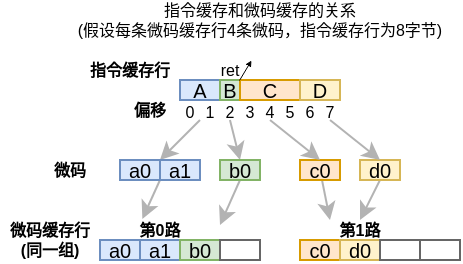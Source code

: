 <mxfile version="21.2.8" type="device">
  <diagram id="Vp3gCRHIlM6B2Je_Rki0" name="第 1 页">
    <mxGraphModel dx="573" dy="362" grid="1" gridSize="10" guides="1" tooltips="1" connect="1" arrows="1" fold="1" page="1" pageScale="1" pageWidth="827" pageHeight="1169" math="0" shadow="0">
      <root>
        <mxCell id="0" />
        <mxCell id="1" parent="0" />
        <mxCell id="51" style="edgeStyle=none;html=1;entryX=0;entryY=0;entryDx=0;entryDy=0;fontSize=8;exitX=1;exitY=1;exitDx=0;exitDy=0;strokeColor=#B3B3B3;fillColor=#bac8d3;" parent="1" source="12" target="23" edge="1">
          <mxGeometry relative="1" as="geometry">
            <mxPoint x="111" y="60" as="sourcePoint" />
          </mxGeometry>
        </mxCell>
        <mxCell id="2" value="A" style="rounded=0;whiteSpace=wrap;html=1;fontSize=10;fillColor=#dae8fc;strokeColor=#6c8ebf;" parent="1" vertex="1">
          <mxGeometry x="120" y="40" width="20" height="10" as="geometry" />
        </mxCell>
        <mxCell id="52" style="edgeStyle=none;html=1;entryX=0.5;entryY=0;entryDx=0;entryDy=0;fontSize=8;exitX=0.5;exitY=1;exitDx=0;exitDy=0;strokeColor=#B3B3B3;" parent="1" source="14" target="33" edge="1">
          <mxGeometry relative="1" as="geometry">
            <mxPoint x="141" y="70" as="sourcePoint" />
          </mxGeometry>
        </mxCell>
        <mxCell id="3" value="B" style="rounded=0;whiteSpace=wrap;html=1;fontSize=10;fillColor=#d5e8d4;strokeColor=#82b366;" parent="1" vertex="1">
          <mxGeometry x="140" y="40" width="10" height="10" as="geometry" />
        </mxCell>
        <mxCell id="4" value="C" style="rounded=0;whiteSpace=wrap;html=1;fontSize=10;fillColor=#ffe6cc;strokeColor=#d79b00;" parent="1" vertex="1">
          <mxGeometry x="150" y="40" width="30" height="10" as="geometry" />
        </mxCell>
        <mxCell id="5" value="D" style="rounded=0;whiteSpace=wrap;html=1;fontSize=10;fillColor=#fff2cc;strokeColor=#d6b656;" parent="1" vertex="1">
          <mxGeometry x="180" y="40" width="20" height="10" as="geometry" />
        </mxCell>
        <mxCell id="11" value="" style="group" parent="1" vertex="1" connectable="0">
          <mxGeometry x="120" y="50" width="80" height="10" as="geometry" />
        </mxCell>
        <mxCell id="12" value="&lt;span style=&quot;font-size: 8px;&quot;&gt;0&lt;/span&gt;" style="text;html=1;strokeColor=none;fillColor=none;align=center;verticalAlign=middle;whiteSpace=wrap;rounded=0;spacingLeft=0;spacing=2;spacingRight=0;spacingBottom=1;" parent="11" vertex="1">
          <mxGeometry width="10" height="10" as="geometry" />
        </mxCell>
        <mxCell id="13" value="&lt;span style=&quot;font-size: 8px;&quot;&gt;1&lt;/span&gt;" style="text;html=1;strokeColor=none;fillColor=none;align=center;verticalAlign=middle;whiteSpace=wrap;rounded=0;spacingLeft=0;spacing=2;spacingRight=0;spacingBottom=1;" parent="11" vertex="1">
          <mxGeometry x="10" width="10" height="10" as="geometry" />
        </mxCell>
        <mxCell id="14" value="&lt;span style=&quot;font-size: 8px;&quot;&gt;2&lt;/span&gt;" style="text;html=1;strokeColor=none;fillColor=none;align=center;verticalAlign=middle;whiteSpace=wrap;rounded=0;spacingLeft=0;spacing=2;spacingRight=0;spacingBottom=1;" parent="11" vertex="1">
          <mxGeometry x="20" width="10" height="10" as="geometry" />
        </mxCell>
        <mxCell id="15" value="&lt;span style=&quot;font-size: 8px;&quot;&gt;3&lt;/span&gt;" style="text;html=1;strokeColor=none;fillColor=none;align=center;verticalAlign=middle;whiteSpace=wrap;rounded=0;spacingLeft=0;spacing=2;spacingRight=0;spacingBottom=1;" parent="11" vertex="1">
          <mxGeometry x="30" width="10" height="10" as="geometry" />
        </mxCell>
        <mxCell id="16" value="&lt;span style=&quot;font-size: 8px;&quot;&gt;4&lt;/span&gt;" style="text;html=1;strokeColor=none;fillColor=none;align=center;verticalAlign=middle;whiteSpace=wrap;rounded=0;spacingLeft=0;spacing=2;spacingRight=0;spacingBottom=1;" parent="11" vertex="1">
          <mxGeometry x="40" width="10" height="10" as="geometry" />
        </mxCell>
        <mxCell id="17" value="&lt;span style=&quot;font-size: 8px;&quot;&gt;5&lt;/span&gt;" style="text;html=1;strokeColor=none;fillColor=none;align=center;verticalAlign=middle;whiteSpace=wrap;rounded=0;spacingLeft=0;spacing=2;spacingRight=0;spacingBottom=1;" parent="11" vertex="1">
          <mxGeometry x="50" width="10" height="10" as="geometry" />
        </mxCell>
        <mxCell id="18" value="&lt;span style=&quot;font-size: 8px;&quot;&gt;6&lt;/span&gt;" style="text;html=1;strokeColor=none;fillColor=none;align=center;verticalAlign=middle;whiteSpace=wrap;rounded=0;spacingLeft=0;spacing=2;spacingRight=0;spacingBottom=1;" parent="11" vertex="1">
          <mxGeometry x="60" width="10" height="10" as="geometry" />
        </mxCell>
        <mxCell id="19" value="&lt;span style=&quot;font-size: 8px;&quot;&gt;7&lt;/span&gt;" style="text;html=1;strokeColor=none;fillColor=none;align=center;verticalAlign=middle;whiteSpace=wrap;rounded=0;spacingLeft=0;spacing=2;spacingRight=0;spacingBottom=1;" parent="11" vertex="1">
          <mxGeometry x="70" width="10" height="10" as="geometry" />
        </mxCell>
        <mxCell id="20" value="&lt;b&gt;偏移&lt;/b&gt;" style="text;html=1;strokeColor=none;fillColor=none;align=center;verticalAlign=middle;whiteSpace=wrap;rounded=0;fontSize=8;" parent="1" vertex="1">
          <mxGeometry x="90" y="50" width="30" height="10" as="geometry" />
        </mxCell>
        <mxCell id="21" value="&lt;b&gt;指令缓存行&lt;/b&gt;" style="text;html=1;strokeColor=none;fillColor=none;align=center;verticalAlign=middle;whiteSpace=wrap;rounded=0;fontSize=8;" parent="1" vertex="1">
          <mxGeometry x="70" y="30" width="50" height="10" as="geometry" />
        </mxCell>
        <mxCell id="55" style="edgeStyle=none;html=1;exitX=0;exitY=1;exitDx=0;exitDy=0;fontSize=8;strokeColor=#B3B3B3;entryX=0.353;entryY=-0.056;entryDx=0;entryDy=0;entryPerimeter=0;" parent="1" source="23" target="76" edge="1">
          <mxGeometry relative="1" as="geometry">
            <mxPoint x="81" y="110" as="targetPoint" />
          </mxGeometry>
        </mxCell>
        <mxCell id="22" value="a0" style="rounded=0;whiteSpace=wrap;html=1;fontSize=10;fillColor=#dae8fc;strokeColor=#6c8ebf;" parent="1" vertex="1">
          <mxGeometry x="90" y="80" width="20" height="10" as="geometry" />
        </mxCell>
        <mxCell id="23" value="a1" style="rounded=0;whiteSpace=wrap;html=1;fontSize=10;fillColor=#dae8fc;strokeColor=#6c8ebf;" parent="1" vertex="1">
          <mxGeometry x="110" y="80" width="20" height="10" as="geometry" />
        </mxCell>
        <mxCell id="24" value="&lt;font style=&quot;font-size: 10px;&quot;&gt;a0&lt;/font&gt;" style="rounded=0;whiteSpace=wrap;html=1;fontSize=8;fillColor=#dae8fc;strokeColor=#6c8ebf;" parent="1" vertex="1">
          <mxGeometry x="80" y="120" width="20" height="10" as="geometry" />
        </mxCell>
        <mxCell id="25" value="&lt;span style=&quot;font-size: 10px;&quot;&gt;a1&lt;/span&gt;" style="rounded=0;whiteSpace=wrap;html=1;fontSize=8;fillColor=#dae8fc;strokeColor=#6c8ebf;" parent="1" vertex="1">
          <mxGeometry x="100" y="120" width="20" height="10" as="geometry" />
        </mxCell>
        <mxCell id="26" value="b0" style="rounded=0;whiteSpace=wrap;html=1;fontSize=10;fillColor=#d5e8d4;strokeColor=#82b366;" parent="1" vertex="1">
          <mxGeometry x="120" y="120" width="20" height="10" as="geometry" />
        </mxCell>
        <mxCell id="27" value="&lt;font style=&quot;font-size: 10px;&quot;&gt;c0&lt;/font&gt;" style="rounded=0;whiteSpace=wrap;html=1;fontSize=10;fillColor=#ffe6cc;strokeColor=#d79b00;" parent="1" vertex="1">
          <mxGeometry x="180" y="120" width="20" height="10" as="geometry" />
        </mxCell>
        <mxCell id="28" value="d0" style="rounded=0;whiteSpace=wrap;html=1;fontSize=10;fillColor=#fff2cc;strokeColor=#d6b656;" parent="1" vertex="1">
          <mxGeometry x="200" y="120" width="20" height="10" as="geometry" />
        </mxCell>
        <mxCell id="56" style="edgeStyle=none;html=1;fontSize=8;strokeColor=#B3B3B3;exitX=0.5;exitY=1;exitDx=0;exitDy=0;entryX=1;entryY=0.25;entryDx=0;entryDy=0;" parent="1" source="33" target="76" edge="1">
          <mxGeometry relative="1" as="geometry">
            <mxPoint x="121" y="110" as="targetPoint" />
          </mxGeometry>
        </mxCell>
        <mxCell id="33" value="b0" style="rounded=0;whiteSpace=wrap;html=1;fontSize=10;fillColor=#d5e8d4;strokeColor=#82b366;" parent="1" vertex="1">
          <mxGeometry x="140" y="80" width="20" height="10" as="geometry" />
        </mxCell>
        <mxCell id="57" style="edgeStyle=none;html=1;fontSize=8;strokeColor=#B3B3B3;entryX=0.25;entryY=0;entryDx=0;entryDy=0;" parent="1" source="34" target="78" edge="1">
          <mxGeometry relative="1" as="geometry">
            <mxPoint x="191" y="110" as="targetPoint" />
          </mxGeometry>
        </mxCell>
        <mxCell id="34" value="&lt;font style=&quot;font-size: 10px;&quot;&gt;c0&lt;/font&gt;" style="rounded=0;whiteSpace=wrap;html=1;fontSize=10;fillColor=#ffe6cc;strokeColor=#d79b00;" parent="1" vertex="1">
          <mxGeometry x="180" y="80" width="20" height="10" as="geometry" />
        </mxCell>
        <mxCell id="58" style="edgeStyle=none;html=1;exitX=0.5;exitY=1;exitDx=0;exitDy=0;fontSize=8;strokeColor=#B3B3B3;entryX=0.5;entryY=0;entryDx=0;entryDy=0;" parent="1" source="35" target="78" edge="1">
          <mxGeometry relative="1" as="geometry">
            <mxPoint x="211" y="110" as="targetPoint" />
          </mxGeometry>
        </mxCell>
        <mxCell id="35" value="d0" style="rounded=0;whiteSpace=wrap;html=1;fontSize=10;fillColor=#fff2cc;strokeColor=#d6b656;" parent="1" vertex="1">
          <mxGeometry x="210" y="80" width="20" height="10" as="geometry" />
        </mxCell>
        <mxCell id="45" value="&lt;b&gt;微码&lt;/b&gt;" style="text;html=1;strokeColor=none;fillColor=none;align=center;verticalAlign=middle;whiteSpace=wrap;rounded=0;fontSize=8;" parent="1" vertex="1">
          <mxGeometry x="50" y="80" width="30" height="10" as="geometry" />
        </mxCell>
        <mxCell id="46" value="&lt;b&gt;微码缓存行&lt;br&gt;(同一组)&lt;br&gt;&lt;/b&gt;" style="text;html=1;strokeColor=none;fillColor=none;align=center;verticalAlign=middle;whiteSpace=wrap;rounded=0;fontSize=8;" parent="1" vertex="1">
          <mxGeometry x="30" y="110" width="50" height="20" as="geometry" />
        </mxCell>
        <mxCell id="53" style="edgeStyle=none;html=1;exitX=0.5;exitY=1;exitDx=0;exitDy=0;entryX=0.5;entryY=0;entryDx=0;entryDy=0;fontSize=8;strokeColor=#B3B3B3;" parent="1" source="16" target="34" edge="1">
          <mxGeometry relative="1" as="geometry" />
        </mxCell>
        <mxCell id="54" style="edgeStyle=none;html=1;exitX=0.5;exitY=1;exitDx=0;exitDy=0;entryX=0.5;entryY=0;entryDx=0;entryDy=0;fontSize=8;strokeColor=#B3B3B3;" parent="1" source="19" target="35" edge="1">
          <mxGeometry relative="1" as="geometry" />
        </mxCell>
        <mxCell id="69" value="" style="rounded=0;whiteSpace=wrap;html=1;fontSize=10;strokeColor=#666666;" parent="1" vertex="1">
          <mxGeometry x="140" y="120" width="20" height="10" as="geometry" />
        </mxCell>
        <mxCell id="70" value="" style="rounded=0;whiteSpace=wrap;html=1;fontSize=10;strokeColor=#666666;" parent="1" vertex="1">
          <mxGeometry x="220" y="120" width="20" height="10" as="geometry" />
        </mxCell>
        <mxCell id="71" value="" style="rounded=0;whiteSpace=wrap;html=1;fontSize=10;strokeColor=#666666;" parent="1" vertex="1">
          <mxGeometry x="240" y="120" width="20" height="10" as="geometry" />
        </mxCell>
        <mxCell id="74" style="edgeStyle=none;html=1;exitX=0.75;exitY=1;exitDx=0;exitDy=0;strokeColor=#000000;strokeWidth=0.5;fontSize=8;endSize=2;" parent="1" source="75" edge="1">
          <mxGeometry relative="1" as="geometry">
            <mxPoint x="150.5" y="10" as="sourcePoint" />
            <mxPoint x="155.5" y="30" as="targetPoint" />
          </mxGeometry>
        </mxCell>
        <mxCell id="75" value="ret" style="text;html=1;strokeColor=none;fillColor=none;align=center;verticalAlign=middle;whiteSpace=wrap;rounded=0;dashed=1;fontSize=8;" parent="1" vertex="1">
          <mxGeometry x="134.5" y="30" width="20" height="10" as="geometry" />
        </mxCell>
        <mxCell id="76" value="&lt;b&gt;第0路&lt;br&gt;&lt;/b&gt;" style="text;html=1;strokeColor=none;fillColor=none;align=center;verticalAlign=middle;whiteSpace=wrap;rounded=0;fontSize=8;" parent="1" vertex="1">
          <mxGeometry x="80" y="110" width="60" height="10" as="geometry" />
        </mxCell>
        <mxCell id="78" value="&lt;b&gt;第1路&lt;br&gt;&lt;/b&gt;" style="text;html=1;strokeColor=none;fillColor=none;align=center;verticalAlign=middle;whiteSpace=wrap;rounded=0;fontSize=8;" parent="1" vertex="1">
          <mxGeometry x="180" y="110" width="60" height="10" as="geometry" />
        </mxCell>
        <mxCell id="81" value="指令缓存和微码缓存的关系&lt;br&gt;(假设每条微码缓存行4条微码，指令缓存行为8字节)" style="text;html=1;strokeColor=none;fillColor=none;align=center;verticalAlign=middle;whiteSpace=wrap;rounded=0;dashed=1;fontSize=8;" parent="1" vertex="1">
          <mxGeometry x="65" width="190" height="20" as="geometry" />
        </mxCell>
      </root>
    </mxGraphModel>
  </diagram>
</mxfile>
